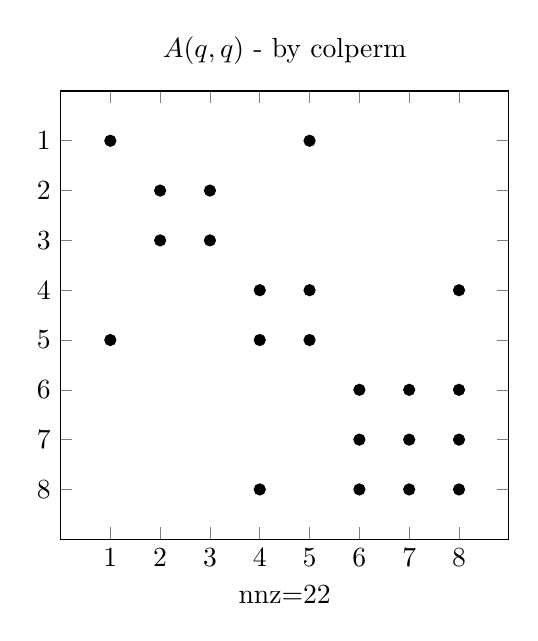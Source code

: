 \begin{tikzpicture}
    \begin{axis}
        [   unit vector ratio* = 1 1 1
        ,   y dir = reverse
        ,   xmin = 0
        ,   ymin = 0
        ,   xmax = 9
        ,   ymax = 9
        ,   xlabel = {nnz=22}
        ,   xtick = {1,2,3,4,5,6,7,8}
        ,   ytick = {1,2,3,4,5,6,7,8}
        ,   title = {$A(q,q)$ - by colperm}
        ]
        \addplot[only marks] coordinates
        {   (1,1)(1,5)
            (2,2)(2,3)
            (3,2)(3,3)
            (4,4)(4,5)(4,8)
            (5,1)(5,4)(5,5)
            (6,6)(6,7)(6,8)
            (7,6)(7,7)(7,8)
            (8,4)(8,6)(8,7)(8,8)
        };
    \end{axis}
\end{tikzpicture}
